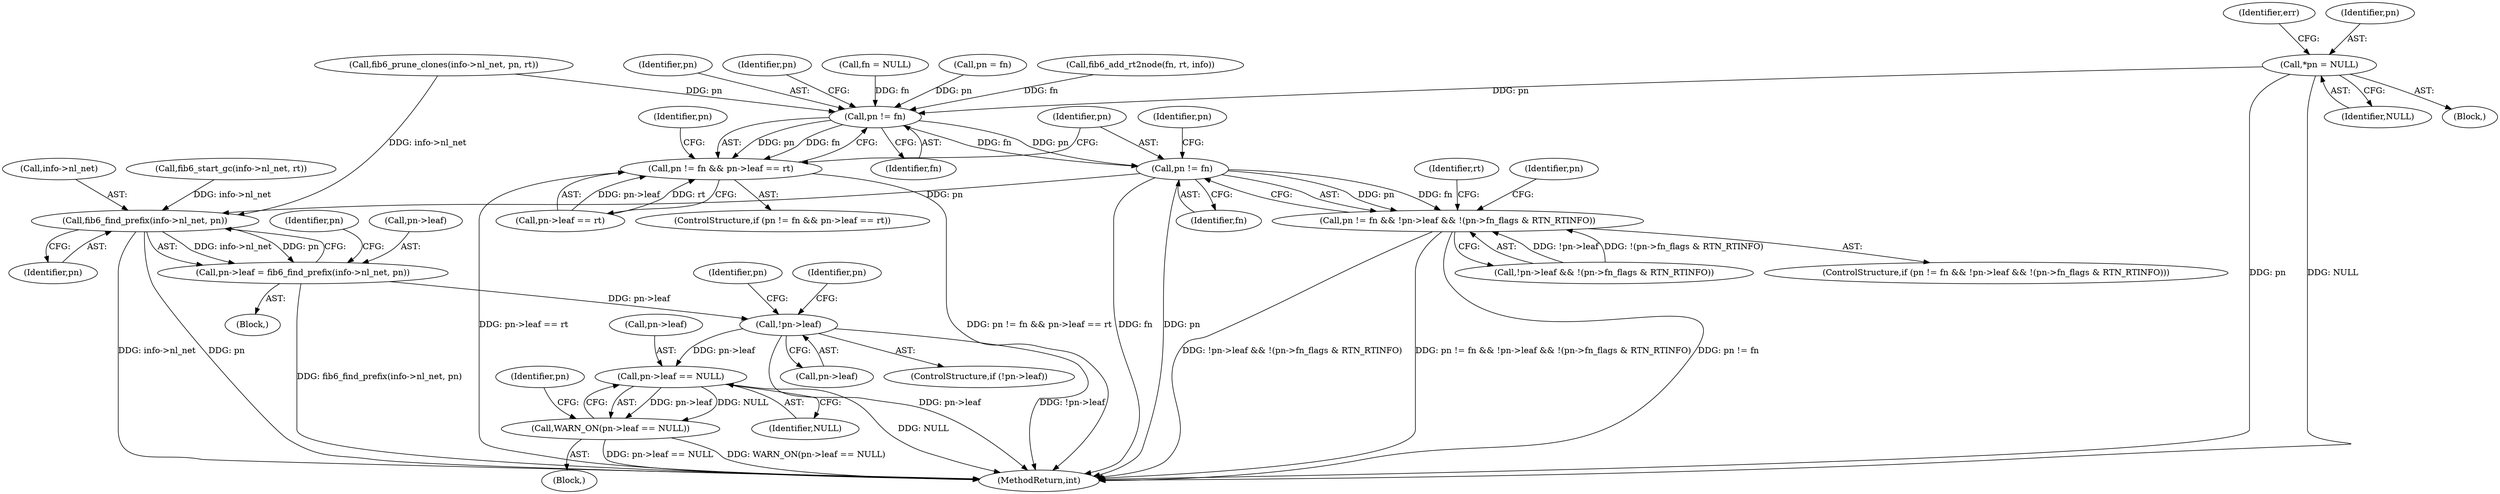 digraph "0_linux_ae7b4e1f213aa659aedf9c6ecad0bf5f0476e1e2@pointer" {
"1000114" [label="(Call,*pn = NULL)"];
"1000320" [label="(Call,pn != fn)"];
"1000319" [label="(Call,pn != fn && pn->leaf == rt)"];
"1000341" [label="(Call,pn != fn)"];
"1000340" [label="(Call,pn != fn && !pn->leaf && !(pn->fn_flags & RTN_RTINFO))"];
"1000360" [label="(Call,fib6_find_prefix(info->nl_net, pn))"];
"1000356" [label="(Call,pn->leaf = fib6_find_prefix(info->nl_net, pn))"];
"1000366" [label="(Call,!pn->leaf)"];
"1000372" [label="(Call,pn->leaf == NULL)"];
"1000371" [label="(Call,WARN_ON(pn->leaf == NULL))"];
"1000379" [label="(Identifier,pn)"];
"1000368" [label="(Identifier,pn)"];
"1000371" [label="(Call,WARN_ON(pn->leaf == NULL))"];
"1000372" [label="(Call,pn->leaf == NULL)"];
"1000321" [label="(Identifier,pn)"];
"1000340" [label="(Call,pn != fn && !pn->leaf && !(pn->fn_flags & RTN_RTINFO))"];
"1000318" [label="(ControlStructure,if (pn != fn && pn->leaf == rt))"];
"1000119" [label="(Identifier,err)"];
"1000365" [label="(ControlStructure,if (!pn->leaf))"];
"1000426" [label="(MethodReturn,int)"];
"1000325" [label="(Identifier,pn)"];
"1000361" [label="(Call,info->nl_net)"];
"1000320" [label="(Call,pn != fn)"];
"1000296" [label="(Call,fib6_start_gc(info->nl_net, rt))"];
"1000373" [label="(Call,pn->leaf)"];
"1000367" [label="(Call,pn->leaf)"];
"1000342" [label="(Identifier,pn)"];
"1000322" [label="(Identifier,fn)"];
"1000364" [label="(Identifier,pn)"];
"1000174" [label="(Call,fn = NULL)"];
"1000398" [label="(Identifier,rt)"];
"1000360" [label="(Call,fib6_find_prefix(info->nl_net, pn))"];
"1000323" [label="(Call,pn->leaf == rt)"];
"1000366" [label="(Call,!pn->leaf)"];
"1000357" [label="(Call,pn->leaf)"];
"1000355" [label="(Block,)"];
"1000178" [label="(Call,pn = fn)"];
"1000308" [label="(Call,fib6_prune_clones(info->nl_net, pn, rt))"];
"1000358" [label="(Identifier,pn)"];
"1000374" [label="(Identifier,pn)"];
"1000288" [label="(Call,fib6_add_rt2node(fn, rt, info))"];
"1000116" [label="(Identifier,NULL)"];
"1000356" [label="(Call,pn->leaf = fib6_find_prefix(info->nl_net, pn))"];
"1000392" [label="(Identifier,pn)"];
"1000341" [label="(Call,pn != fn)"];
"1000115" [label="(Identifier,pn)"];
"1000319" [label="(Call,pn != fn && pn->leaf == rt)"];
"1000370" [label="(Block,)"];
"1000114" [label="(Call,*pn = NULL)"];
"1000343" [label="(Identifier,fn)"];
"1000347" [label="(Identifier,pn)"];
"1000376" [label="(Identifier,NULL)"];
"1000111" [label="(Block,)"];
"1000331" [label="(Identifier,pn)"];
"1000344" [label="(Call,!pn->leaf && !(pn->fn_flags & RTN_RTINFO))"];
"1000339" [label="(ControlStructure,if (pn != fn && !pn->leaf && !(pn->fn_flags & RTN_RTINFO)))"];
"1000114" -> "1000111"  [label="AST: "];
"1000114" -> "1000116"  [label="CFG: "];
"1000115" -> "1000114"  [label="AST: "];
"1000116" -> "1000114"  [label="AST: "];
"1000119" -> "1000114"  [label="CFG: "];
"1000114" -> "1000426"  [label="DDG: pn"];
"1000114" -> "1000426"  [label="DDG: NULL"];
"1000114" -> "1000320"  [label="DDG: pn"];
"1000320" -> "1000319"  [label="AST: "];
"1000320" -> "1000322"  [label="CFG: "];
"1000321" -> "1000320"  [label="AST: "];
"1000322" -> "1000320"  [label="AST: "];
"1000325" -> "1000320"  [label="CFG: "];
"1000319" -> "1000320"  [label="CFG: "];
"1000320" -> "1000319"  [label="DDG: pn"];
"1000320" -> "1000319"  [label="DDG: fn"];
"1000308" -> "1000320"  [label="DDG: pn"];
"1000178" -> "1000320"  [label="DDG: pn"];
"1000288" -> "1000320"  [label="DDG: fn"];
"1000174" -> "1000320"  [label="DDG: fn"];
"1000320" -> "1000341"  [label="DDG: pn"];
"1000320" -> "1000341"  [label="DDG: fn"];
"1000319" -> "1000318"  [label="AST: "];
"1000319" -> "1000323"  [label="CFG: "];
"1000323" -> "1000319"  [label="AST: "];
"1000331" -> "1000319"  [label="CFG: "];
"1000342" -> "1000319"  [label="CFG: "];
"1000319" -> "1000426"  [label="DDG: pn != fn && pn->leaf == rt"];
"1000319" -> "1000426"  [label="DDG: pn->leaf == rt"];
"1000323" -> "1000319"  [label="DDG: pn->leaf"];
"1000323" -> "1000319"  [label="DDG: rt"];
"1000341" -> "1000340"  [label="AST: "];
"1000341" -> "1000343"  [label="CFG: "];
"1000342" -> "1000341"  [label="AST: "];
"1000343" -> "1000341"  [label="AST: "];
"1000347" -> "1000341"  [label="CFG: "];
"1000340" -> "1000341"  [label="CFG: "];
"1000341" -> "1000426"  [label="DDG: fn"];
"1000341" -> "1000426"  [label="DDG: pn"];
"1000341" -> "1000340"  [label="DDG: pn"];
"1000341" -> "1000340"  [label="DDG: fn"];
"1000341" -> "1000360"  [label="DDG: pn"];
"1000340" -> "1000339"  [label="AST: "];
"1000340" -> "1000344"  [label="CFG: "];
"1000344" -> "1000340"  [label="AST: "];
"1000358" -> "1000340"  [label="CFG: "];
"1000398" -> "1000340"  [label="CFG: "];
"1000340" -> "1000426"  [label="DDG: !pn->leaf && !(pn->fn_flags & RTN_RTINFO)"];
"1000340" -> "1000426"  [label="DDG: pn != fn && !pn->leaf && !(pn->fn_flags & RTN_RTINFO)"];
"1000340" -> "1000426"  [label="DDG: pn != fn"];
"1000344" -> "1000340"  [label="DDG: !pn->leaf"];
"1000344" -> "1000340"  [label="DDG: !(pn->fn_flags & RTN_RTINFO)"];
"1000360" -> "1000356"  [label="AST: "];
"1000360" -> "1000364"  [label="CFG: "];
"1000361" -> "1000360"  [label="AST: "];
"1000364" -> "1000360"  [label="AST: "];
"1000356" -> "1000360"  [label="CFG: "];
"1000360" -> "1000426"  [label="DDG: info->nl_net"];
"1000360" -> "1000426"  [label="DDG: pn"];
"1000360" -> "1000356"  [label="DDG: info->nl_net"];
"1000360" -> "1000356"  [label="DDG: pn"];
"1000308" -> "1000360"  [label="DDG: info->nl_net"];
"1000296" -> "1000360"  [label="DDG: info->nl_net"];
"1000356" -> "1000355"  [label="AST: "];
"1000357" -> "1000356"  [label="AST: "];
"1000368" -> "1000356"  [label="CFG: "];
"1000356" -> "1000426"  [label="DDG: fib6_find_prefix(info->nl_net, pn)"];
"1000356" -> "1000366"  [label="DDG: pn->leaf"];
"1000366" -> "1000365"  [label="AST: "];
"1000366" -> "1000367"  [label="CFG: "];
"1000367" -> "1000366"  [label="AST: "];
"1000374" -> "1000366"  [label="CFG: "];
"1000392" -> "1000366"  [label="CFG: "];
"1000366" -> "1000426"  [label="DDG: pn->leaf"];
"1000366" -> "1000426"  [label="DDG: !pn->leaf"];
"1000366" -> "1000372"  [label="DDG: pn->leaf"];
"1000372" -> "1000371"  [label="AST: "];
"1000372" -> "1000376"  [label="CFG: "];
"1000373" -> "1000372"  [label="AST: "];
"1000376" -> "1000372"  [label="AST: "];
"1000371" -> "1000372"  [label="CFG: "];
"1000372" -> "1000426"  [label="DDG: NULL"];
"1000372" -> "1000371"  [label="DDG: pn->leaf"];
"1000372" -> "1000371"  [label="DDG: NULL"];
"1000371" -> "1000370"  [label="AST: "];
"1000379" -> "1000371"  [label="CFG: "];
"1000371" -> "1000426"  [label="DDG: pn->leaf == NULL"];
"1000371" -> "1000426"  [label="DDG: WARN_ON(pn->leaf == NULL)"];
}
